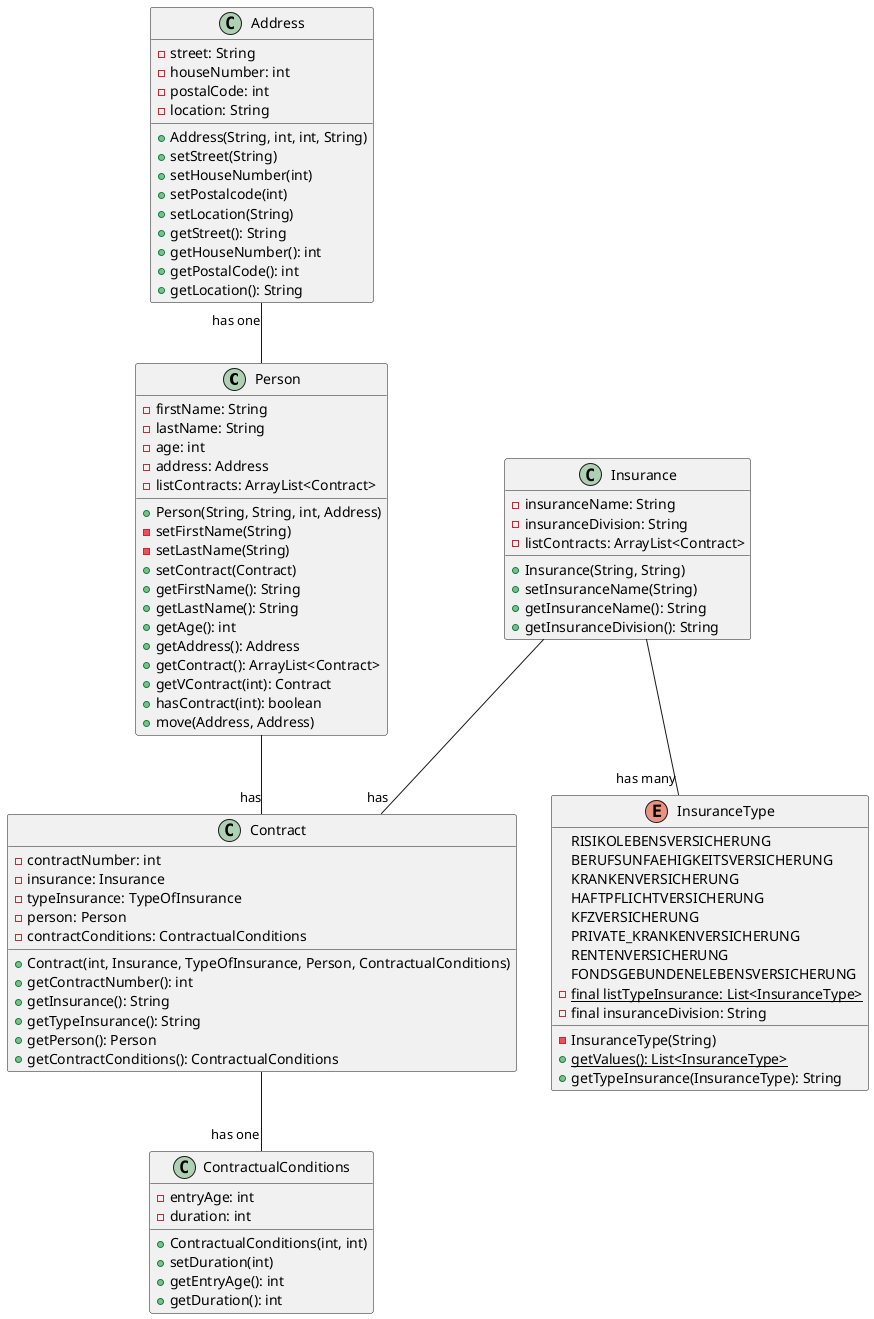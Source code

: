 @startuml
'https://plantuml.com/class-diagram

class Person{
-firstName: String
-lastName: String
-age: int
-address: Address
-listContracts: ArrayList<Contract>
+Person(String, String, int, Address)
-setFirstName(String)
-setLastName(String)
+setContract(Contract)
+getFirstName(): String
+getLastName(): String
+getAge(): int
+getAddress(): Address
+getContract(): ArrayList<Contract>
+getVContract(int): Contract
+hasContract(int): boolean
+move(Address, Address)
}
class Address{
-street: String
-houseNumber: int
-postalCode: int
-location: String
+Address(String, int, int, String)
+setStreet(String)
+setHouseNumber(int)
+setPostalcode(int)
+setLocation(String)
+getStreet(): String
+getHouseNumber(): int
+getPostalCode(): int
+getLocation(): String
}
class Insurance{
-insuranceName: String
-insuranceDivision: String
-listContracts: ArrayList<Contract>
+Insurance(String, String)
+setInsuranceName(String)
+getInsuranceName(): String
+getInsuranceDivision(): String
}
class Contract{
-contractNumber: int
-insurance: Insurance
-typeInsurance: TypeOfInsurance
-person: Person
-contractConditions: ContractualConditions
+Contract(int, Insurance, TypeOfInsurance, Person, ContractualConditions)
+getContractNumber(): int
+getInsurance(): String
+getTypeInsurance(): String
+getPerson(): Person
+getContractConditions(): ContractualConditions
}
class ContractualConditions{
-entryAge: int
-duration: int
+ContractualConditions(int, int)
+setDuration(int)
+getEntryAge(): int
+getDuration(): int
}

enum InsuranceType{
    RISIKOLEBENSVERSICHERUNG
    BERUFSUNFAEHIGKEITSVERSICHERUNG
    KRANKENVERSICHERUNG
    HAFTPFLICHTVERSICHERUNG
    KFZVERSICHERUNG
    PRIVATE_KRANKENVERSICHERUNG
    RENTENVERSICHERUNG
    FONDSGEBUNDENELEBENSVERSICHERUNG
-{static}final listTypeInsurance: List<InsuranceType>
-final insuranceDivision: String
-InsuranceType(String)
+{static}getValues(): List<InsuranceType>
+getTypeInsurance(InsuranceType): String
}

Address "has one" -- Person

Insurance -- "has"Contract
Insurance -- "has many"InsuranceType

Person -- "has" Contract

Contract -- "has one"ContractualConditions
@enduml